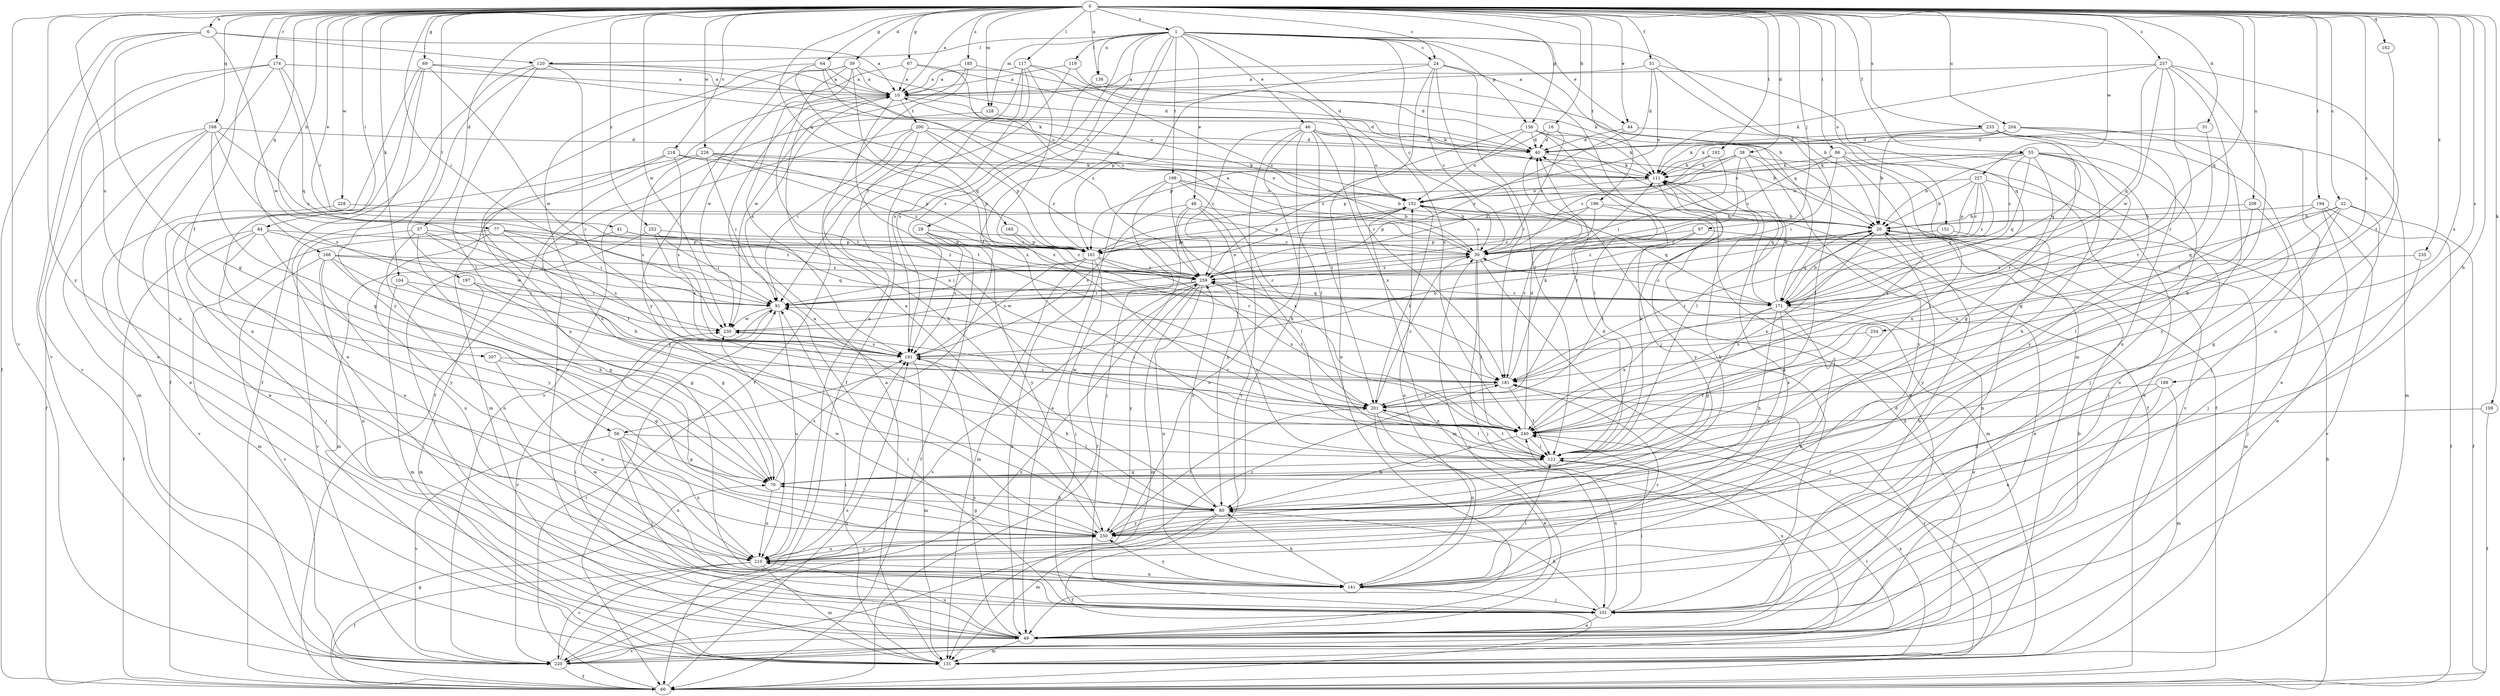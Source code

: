 strict digraph  {
0;
1;
6;
10;
16;
20;
22;
24;
28;
30;
31;
37;
38;
39;
40;
41;
44;
46;
48;
49;
51;
55;
56;
60;
64;
67;
69;
70;
77;
80;
84;
86;
91;
97;
101;
104;
108;
111;
117;
119;
120;
121;
128;
131;
136;
141;
151;
152;
156;
161;
162;
165;
166;
168;
171;
174;
181;
185;
189;
191;
192;
194;
196;
197;
198;
200;
201;
204;
207;
208;
210;
218;
220;
226;
227;
228;
230;
233;
235;
240;
250;
252;
254;
257;
259;
0 -> 1  [label=a];
0 -> 6  [label=a];
0 -> 10  [label=a];
0 -> 16  [label=b];
0 -> 22  [label=c];
0 -> 24  [label=c];
0 -> 31  [label=d];
0 -> 37  [label=d];
0 -> 38  [label=d];
0 -> 39  [label=d];
0 -> 41  [label=e];
0 -> 44  [label=e];
0 -> 51  [label=f];
0 -> 55  [label=f];
0 -> 56  [label=f];
0 -> 64  [label=g];
0 -> 67  [label=g];
0 -> 69  [label=g];
0 -> 77  [label=h];
0 -> 80  [label=h];
0 -> 84  [label=i];
0 -> 86  [label=i];
0 -> 91  [label=i];
0 -> 97  [label=j];
0 -> 104  [label=k];
0 -> 108  [label=k];
0 -> 117  [label=l];
0 -> 128  [label=m];
0 -> 136  [label=n];
0 -> 151  [label=o];
0 -> 156  [label=p];
0 -> 162  [label=q];
0 -> 165  [label=q];
0 -> 166  [label=q];
0 -> 168  [label=q];
0 -> 171  [label=q];
0 -> 174  [label=r];
0 -> 185  [label=s];
0 -> 189  [label=s];
0 -> 192  [label=t];
0 -> 194  [label=t];
0 -> 196  [label=t];
0 -> 197  [label=t];
0 -> 204  [label=u];
0 -> 207  [label=u];
0 -> 208  [label=u];
0 -> 218  [label=v];
0 -> 220  [label=v];
0 -> 226  [label=w];
0 -> 227  [label=w];
0 -> 228  [label=w];
0 -> 230  [label=w];
0 -> 233  [label=x];
0 -> 235  [label=x];
0 -> 240  [label=x];
0 -> 250  [label=y];
0 -> 252  [label=z];
0 -> 254  [label=z];
0 -> 257  [label=z];
1 -> 24  [label=c];
1 -> 28  [label=c];
1 -> 30  [label=c];
1 -> 44  [label=e];
1 -> 46  [label=e];
1 -> 48  [label=e];
1 -> 56  [label=f];
1 -> 119  [label=l];
1 -> 120  [label=l];
1 -> 128  [label=m];
1 -> 131  [label=m];
1 -> 136  [label=n];
1 -> 156  [label=p];
1 -> 161  [label=p];
1 -> 171  [label=q];
1 -> 191  [label=s];
1 -> 198  [label=t];
1 -> 240  [label=x];
6 -> 10  [label=a];
6 -> 60  [label=f];
6 -> 70  [label=g];
6 -> 120  [label=l];
6 -> 220  [label=v];
6 -> 230  [label=w];
10 -> 40  [label=d];
10 -> 60  [label=f];
10 -> 200  [label=t];
10 -> 201  [label=t];
16 -> 30  [label=c];
16 -> 40  [label=d];
16 -> 60  [label=f];
16 -> 161  [label=p];
20 -> 30  [label=c];
20 -> 131  [label=m];
20 -> 161  [label=p];
20 -> 171  [label=q];
20 -> 181  [label=r];
20 -> 240  [label=x];
20 -> 250  [label=y];
22 -> 20  [label=b];
22 -> 60  [label=f];
22 -> 70  [label=g];
22 -> 101  [label=j];
22 -> 171  [label=q];
22 -> 240  [label=x];
24 -> 10  [label=a];
24 -> 30  [label=c];
24 -> 49  [label=e];
24 -> 101  [label=j];
24 -> 121  [label=l];
24 -> 161  [label=p];
24 -> 181  [label=r];
28 -> 30  [label=c];
28 -> 60  [label=f];
28 -> 181  [label=r];
28 -> 191  [label=s];
28 -> 250  [label=y];
30 -> 10  [label=a];
30 -> 60  [label=f];
30 -> 91  [label=i];
30 -> 101  [label=j];
30 -> 121  [label=l];
30 -> 152  [label=o];
30 -> 259  [label=z];
31 -> 40  [label=d];
31 -> 181  [label=r];
37 -> 80  [label=h];
37 -> 91  [label=i];
37 -> 141  [label=n];
37 -> 161  [label=p];
37 -> 201  [label=t];
37 -> 220  [label=v];
38 -> 111  [label=k];
38 -> 121  [label=l];
38 -> 161  [label=p];
38 -> 201  [label=t];
38 -> 220  [label=v];
38 -> 250  [label=y];
38 -> 259  [label=z];
39 -> 10  [label=a];
39 -> 40  [label=d];
39 -> 141  [label=n];
39 -> 191  [label=s];
39 -> 201  [label=t];
39 -> 240  [label=x];
39 -> 250  [label=y];
40 -> 111  [label=k];
41 -> 131  [label=m];
41 -> 161  [label=p];
41 -> 259  [label=z];
44 -> 40  [label=d];
44 -> 121  [label=l];
44 -> 259  [label=z];
46 -> 20  [label=b];
46 -> 40  [label=d];
46 -> 80  [label=h];
46 -> 121  [label=l];
46 -> 152  [label=o];
46 -> 201  [label=t];
46 -> 220  [label=v];
46 -> 240  [label=x];
46 -> 259  [label=z];
48 -> 20  [label=b];
48 -> 60  [label=f];
48 -> 80  [label=h];
48 -> 121  [label=l];
48 -> 191  [label=s];
48 -> 259  [label=z];
49 -> 20  [label=b];
49 -> 30  [label=c];
49 -> 40  [label=d];
49 -> 91  [label=i];
49 -> 131  [label=m];
49 -> 191  [label=s];
49 -> 210  [label=u];
49 -> 220  [label=v];
49 -> 240  [label=x];
51 -> 10  [label=a];
51 -> 20  [label=b];
51 -> 40  [label=d];
51 -> 152  [label=o];
51 -> 171  [label=q];
55 -> 20  [label=b];
55 -> 30  [label=c];
55 -> 70  [label=g];
55 -> 80  [label=h];
55 -> 101  [label=j];
55 -> 111  [label=k];
55 -> 152  [label=o];
55 -> 171  [label=q];
55 -> 181  [label=r];
55 -> 250  [label=y];
56 -> 70  [label=g];
56 -> 101  [label=j];
56 -> 121  [label=l];
56 -> 141  [label=n];
56 -> 210  [label=u];
56 -> 220  [label=v];
60 -> 20  [label=b];
60 -> 70  [label=g];
60 -> 91  [label=i];
60 -> 191  [label=s];
64 -> 10  [label=a];
64 -> 152  [label=o];
64 -> 171  [label=q];
64 -> 210  [label=u];
64 -> 259  [label=z];
67 -> 10  [label=a];
67 -> 40  [label=d];
67 -> 152  [label=o];
67 -> 230  [label=w];
69 -> 10  [label=a];
69 -> 30  [label=c];
69 -> 60  [label=f];
69 -> 141  [label=n];
69 -> 230  [label=w];
69 -> 250  [label=y];
70 -> 80  [label=h];
70 -> 191  [label=s];
70 -> 210  [label=u];
77 -> 91  [label=i];
77 -> 131  [label=m];
77 -> 161  [label=p];
77 -> 191  [label=s];
77 -> 250  [label=y];
77 -> 259  [label=z];
80 -> 10  [label=a];
80 -> 40  [label=d];
80 -> 60  [label=f];
80 -> 131  [label=m];
80 -> 250  [label=y];
80 -> 259  [label=z];
84 -> 60  [label=f];
84 -> 101  [label=j];
84 -> 161  [label=p];
84 -> 210  [label=u];
84 -> 230  [label=w];
84 -> 250  [label=y];
86 -> 30  [label=c];
86 -> 49  [label=e];
86 -> 91  [label=i];
86 -> 111  [label=k];
86 -> 121  [label=l];
86 -> 240  [label=x];
91 -> 152  [label=o];
91 -> 210  [label=u];
91 -> 220  [label=v];
91 -> 230  [label=w];
97 -> 30  [label=c];
97 -> 49  [label=e];
97 -> 201  [label=t];
97 -> 259  [label=z];
101 -> 20  [label=b];
101 -> 49  [label=e];
101 -> 80  [label=h];
101 -> 91  [label=i];
101 -> 121  [label=l];
101 -> 230  [label=w];
101 -> 240  [label=x];
104 -> 70  [label=g];
104 -> 91  [label=i];
104 -> 131  [label=m];
108 -> 60  [label=f];
108 -> 240  [label=x];
111 -> 152  [label=o];
111 -> 171  [label=q];
111 -> 250  [label=y];
117 -> 10  [label=a];
117 -> 30  [label=c];
117 -> 60  [label=f];
117 -> 111  [label=k];
117 -> 191  [label=s];
117 -> 210  [label=u];
117 -> 240  [label=x];
119 -> 10  [label=a];
119 -> 91  [label=i];
119 -> 181  [label=r];
120 -> 10  [label=a];
120 -> 49  [label=e];
120 -> 60  [label=f];
120 -> 111  [label=k];
120 -> 121  [label=l];
120 -> 181  [label=r];
121 -> 70  [label=g];
121 -> 111  [label=k];
121 -> 201  [label=t];
121 -> 259  [label=z];
128 -> 49  [label=e];
128 -> 111  [label=k];
131 -> 10  [label=a];
131 -> 91  [label=i];
131 -> 181  [label=r];
131 -> 240  [label=x];
136 -> 20  [label=b];
136 -> 191  [label=s];
141 -> 80  [label=h];
141 -> 101  [label=j];
141 -> 121  [label=l];
141 -> 152  [label=o];
141 -> 181  [label=r];
141 -> 250  [label=y];
151 -> 141  [label=n];
151 -> 161  [label=p];
152 -> 20  [label=b];
152 -> 131  [label=m];
152 -> 161  [label=p];
152 -> 171  [label=q];
152 -> 201  [label=t];
156 -> 40  [label=d];
156 -> 60  [label=f];
156 -> 111  [label=k];
156 -> 121  [label=l];
156 -> 152  [label=o];
156 -> 259  [label=z];
161 -> 49  [label=e];
161 -> 91  [label=i];
161 -> 101  [label=j];
161 -> 131  [label=m];
161 -> 191  [label=s];
161 -> 240  [label=x];
161 -> 259  [label=z];
162 -> 201  [label=t];
165 -> 161  [label=p];
165 -> 259  [label=z];
166 -> 70  [label=g];
166 -> 141  [label=n];
166 -> 171  [label=q];
166 -> 210  [label=u];
166 -> 220  [label=v];
166 -> 240  [label=x];
166 -> 259  [label=z];
168 -> 40  [label=d];
168 -> 49  [label=e];
168 -> 60  [label=f];
168 -> 70  [label=g];
168 -> 131  [label=m];
168 -> 191  [label=s];
168 -> 259  [label=z];
171 -> 20  [label=b];
171 -> 30  [label=c];
171 -> 49  [label=e];
171 -> 70  [label=g];
171 -> 80  [label=h];
171 -> 111  [label=k];
171 -> 141  [label=n];
171 -> 240  [label=x];
171 -> 250  [label=y];
171 -> 259  [label=z];
174 -> 10  [label=a];
174 -> 30  [label=c];
174 -> 49  [label=e];
174 -> 171  [label=q];
174 -> 210  [label=u];
174 -> 220  [label=v];
181 -> 111  [label=k];
181 -> 121  [label=l];
181 -> 201  [label=t];
185 -> 10  [label=a];
185 -> 40  [label=d];
185 -> 60  [label=f];
185 -> 230  [label=w];
189 -> 80  [label=h];
189 -> 131  [label=m];
189 -> 141  [label=n];
189 -> 201  [label=t];
191 -> 20  [label=b];
191 -> 80  [label=h];
191 -> 131  [label=m];
191 -> 181  [label=r];
192 -> 30  [label=c];
192 -> 91  [label=i];
192 -> 111  [label=k];
194 -> 20  [label=b];
194 -> 49  [label=e];
194 -> 60  [label=f];
194 -> 220  [label=v];
194 -> 240  [label=x];
196 -> 20  [label=b];
196 -> 131  [label=m];
196 -> 161  [label=p];
196 -> 181  [label=r];
196 -> 259  [label=z];
197 -> 70  [label=g];
197 -> 91  [label=i];
197 -> 131  [label=m];
198 -> 20  [label=b];
198 -> 49  [label=e];
198 -> 101  [label=j];
198 -> 152  [label=o];
198 -> 181  [label=r];
198 -> 240  [label=x];
200 -> 40  [label=d];
200 -> 80  [label=h];
200 -> 91  [label=i];
200 -> 161  [label=p];
200 -> 220  [label=v];
200 -> 240  [label=x];
200 -> 259  [label=z];
201 -> 30  [label=c];
201 -> 49  [label=e];
201 -> 91  [label=i];
201 -> 121  [label=l];
201 -> 141  [label=n];
201 -> 230  [label=w];
201 -> 240  [label=x];
204 -> 20  [label=b];
204 -> 40  [label=d];
204 -> 101  [label=j];
204 -> 111  [label=k];
204 -> 210  [label=u];
204 -> 250  [label=y];
207 -> 70  [label=g];
207 -> 181  [label=r];
207 -> 210  [label=u];
208 -> 20  [label=b];
208 -> 121  [label=l];
208 -> 210  [label=u];
210 -> 60  [label=f];
210 -> 111  [label=k];
210 -> 131  [label=m];
210 -> 141  [label=n];
210 -> 152  [label=o];
210 -> 181  [label=r];
210 -> 220  [label=v];
210 -> 250  [label=y];
218 -> 80  [label=h];
218 -> 111  [label=k];
218 -> 131  [label=m];
218 -> 161  [label=p];
218 -> 191  [label=s];
220 -> 40  [label=d];
220 -> 60  [label=f];
220 -> 121  [label=l];
220 -> 191  [label=s];
220 -> 259  [label=z];
226 -> 49  [label=e];
226 -> 91  [label=i];
226 -> 111  [label=k];
226 -> 152  [label=o];
226 -> 161  [label=p];
226 -> 191  [label=s];
226 -> 259  [label=z];
227 -> 20  [label=b];
227 -> 30  [label=c];
227 -> 101  [label=j];
227 -> 152  [label=o];
227 -> 161  [label=p];
227 -> 171  [label=q];
227 -> 259  [label=z];
228 -> 20  [label=b];
228 -> 220  [label=v];
230 -> 191  [label=s];
233 -> 40  [label=d];
233 -> 49  [label=e];
233 -> 70  [label=g];
233 -> 111  [label=k];
233 -> 131  [label=m];
233 -> 171  [label=q];
235 -> 101  [label=j];
235 -> 259  [label=z];
240 -> 40  [label=d];
240 -> 80  [label=h];
240 -> 121  [label=l];
250 -> 10  [label=a];
250 -> 70  [label=g];
250 -> 111  [label=k];
250 -> 201  [label=t];
250 -> 210  [label=u];
250 -> 230  [label=w];
252 -> 30  [label=c];
252 -> 91  [label=i];
252 -> 101  [label=j];
252 -> 191  [label=s];
254 -> 191  [label=s];
254 -> 240  [label=x];
257 -> 10  [label=a];
257 -> 80  [label=h];
257 -> 111  [label=k];
257 -> 121  [label=l];
257 -> 141  [label=n];
257 -> 171  [label=q];
257 -> 181  [label=r];
257 -> 230  [label=w];
259 -> 91  [label=i];
259 -> 131  [label=m];
259 -> 141  [label=n];
259 -> 171  [label=q];
259 -> 201  [label=t];
259 -> 220  [label=v];
259 -> 230  [label=w];
259 -> 250  [label=y];
}
